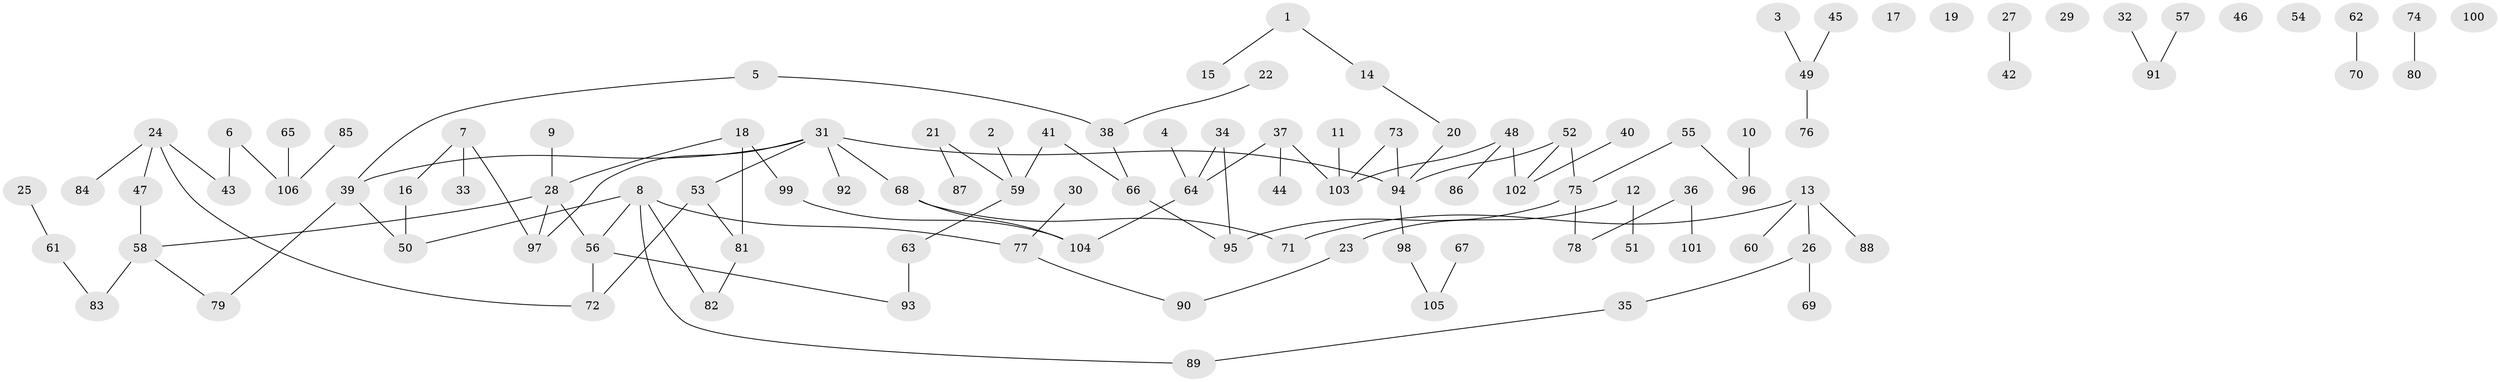 // Generated by graph-tools (version 1.1) at 2025/39/03/09/25 04:39:16]
// undirected, 106 vertices, 108 edges
graph export_dot {
graph [start="1"]
  node [color=gray90,style=filled];
  1;
  2;
  3;
  4;
  5;
  6;
  7;
  8;
  9;
  10;
  11;
  12;
  13;
  14;
  15;
  16;
  17;
  18;
  19;
  20;
  21;
  22;
  23;
  24;
  25;
  26;
  27;
  28;
  29;
  30;
  31;
  32;
  33;
  34;
  35;
  36;
  37;
  38;
  39;
  40;
  41;
  42;
  43;
  44;
  45;
  46;
  47;
  48;
  49;
  50;
  51;
  52;
  53;
  54;
  55;
  56;
  57;
  58;
  59;
  60;
  61;
  62;
  63;
  64;
  65;
  66;
  67;
  68;
  69;
  70;
  71;
  72;
  73;
  74;
  75;
  76;
  77;
  78;
  79;
  80;
  81;
  82;
  83;
  84;
  85;
  86;
  87;
  88;
  89;
  90;
  91;
  92;
  93;
  94;
  95;
  96;
  97;
  98;
  99;
  100;
  101;
  102;
  103;
  104;
  105;
  106;
  1 -- 14;
  1 -- 15;
  2 -- 59;
  3 -- 49;
  4 -- 64;
  5 -- 38;
  5 -- 39;
  6 -- 43;
  6 -- 106;
  7 -- 16;
  7 -- 33;
  7 -- 97;
  8 -- 50;
  8 -- 56;
  8 -- 77;
  8 -- 82;
  8 -- 89;
  9 -- 28;
  10 -- 96;
  11 -- 103;
  12 -- 23;
  12 -- 51;
  13 -- 26;
  13 -- 60;
  13 -- 71;
  13 -- 88;
  14 -- 20;
  16 -- 50;
  18 -- 28;
  18 -- 81;
  18 -- 99;
  20 -- 94;
  21 -- 59;
  21 -- 87;
  22 -- 38;
  23 -- 90;
  24 -- 43;
  24 -- 47;
  24 -- 72;
  24 -- 84;
  25 -- 61;
  26 -- 35;
  26 -- 69;
  27 -- 42;
  28 -- 56;
  28 -- 58;
  28 -- 97;
  30 -- 77;
  31 -- 39;
  31 -- 53;
  31 -- 68;
  31 -- 92;
  31 -- 94;
  31 -- 97;
  32 -- 91;
  34 -- 64;
  34 -- 95;
  35 -- 89;
  36 -- 78;
  36 -- 101;
  37 -- 44;
  37 -- 64;
  37 -- 103;
  38 -- 66;
  39 -- 50;
  39 -- 79;
  40 -- 102;
  41 -- 59;
  41 -- 66;
  45 -- 49;
  47 -- 58;
  48 -- 86;
  48 -- 102;
  48 -- 103;
  49 -- 76;
  52 -- 75;
  52 -- 94;
  52 -- 102;
  53 -- 72;
  53 -- 81;
  55 -- 75;
  55 -- 96;
  56 -- 72;
  56 -- 93;
  57 -- 91;
  58 -- 79;
  58 -- 83;
  59 -- 63;
  61 -- 83;
  62 -- 70;
  63 -- 93;
  64 -- 104;
  65 -- 106;
  66 -- 95;
  67 -- 105;
  68 -- 71;
  68 -- 104;
  73 -- 94;
  73 -- 103;
  74 -- 80;
  75 -- 78;
  75 -- 95;
  77 -- 90;
  81 -- 82;
  85 -- 106;
  94 -- 98;
  98 -- 105;
  99 -- 104;
}
